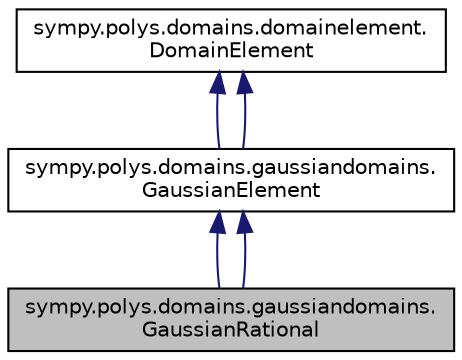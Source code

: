 digraph "sympy.polys.domains.gaussiandomains.GaussianRational"
{
 // LATEX_PDF_SIZE
  edge [fontname="Helvetica",fontsize="10",labelfontname="Helvetica",labelfontsize="10"];
  node [fontname="Helvetica",fontsize="10",shape=record];
  Node1 [label="sympy.polys.domains.gaussiandomains.\lGaussianRational",height=0.2,width=0.4,color="black", fillcolor="grey75", style="filled", fontcolor="black",tooltip=" "];
  Node2 -> Node1 [dir="back",color="midnightblue",fontsize="10",style="solid",fontname="Helvetica"];
  Node2 [label="sympy.polys.domains.gaussiandomains.\lGaussianElement",height=0.2,width=0.4,color="black", fillcolor="white", style="filled",URL="$classsympy_1_1polys_1_1domains_1_1gaussiandomains_1_1GaussianElement.html",tooltip=" "];
  Node3 -> Node2 [dir="back",color="midnightblue",fontsize="10",style="solid",fontname="Helvetica"];
  Node3 [label="sympy.polys.domains.domainelement.\lDomainElement",height=0.2,width=0.4,color="black", fillcolor="white", style="filled",URL="$classsympy_1_1polys_1_1domains_1_1domainelement_1_1DomainElement.html",tooltip=" "];
  Node3 -> Node2 [dir="back",color="midnightblue",fontsize="10",style="solid",fontname="Helvetica"];
  Node2 -> Node1 [dir="back",color="midnightblue",fontsize="10",style="solid",fontname="Helvetica"];
}
